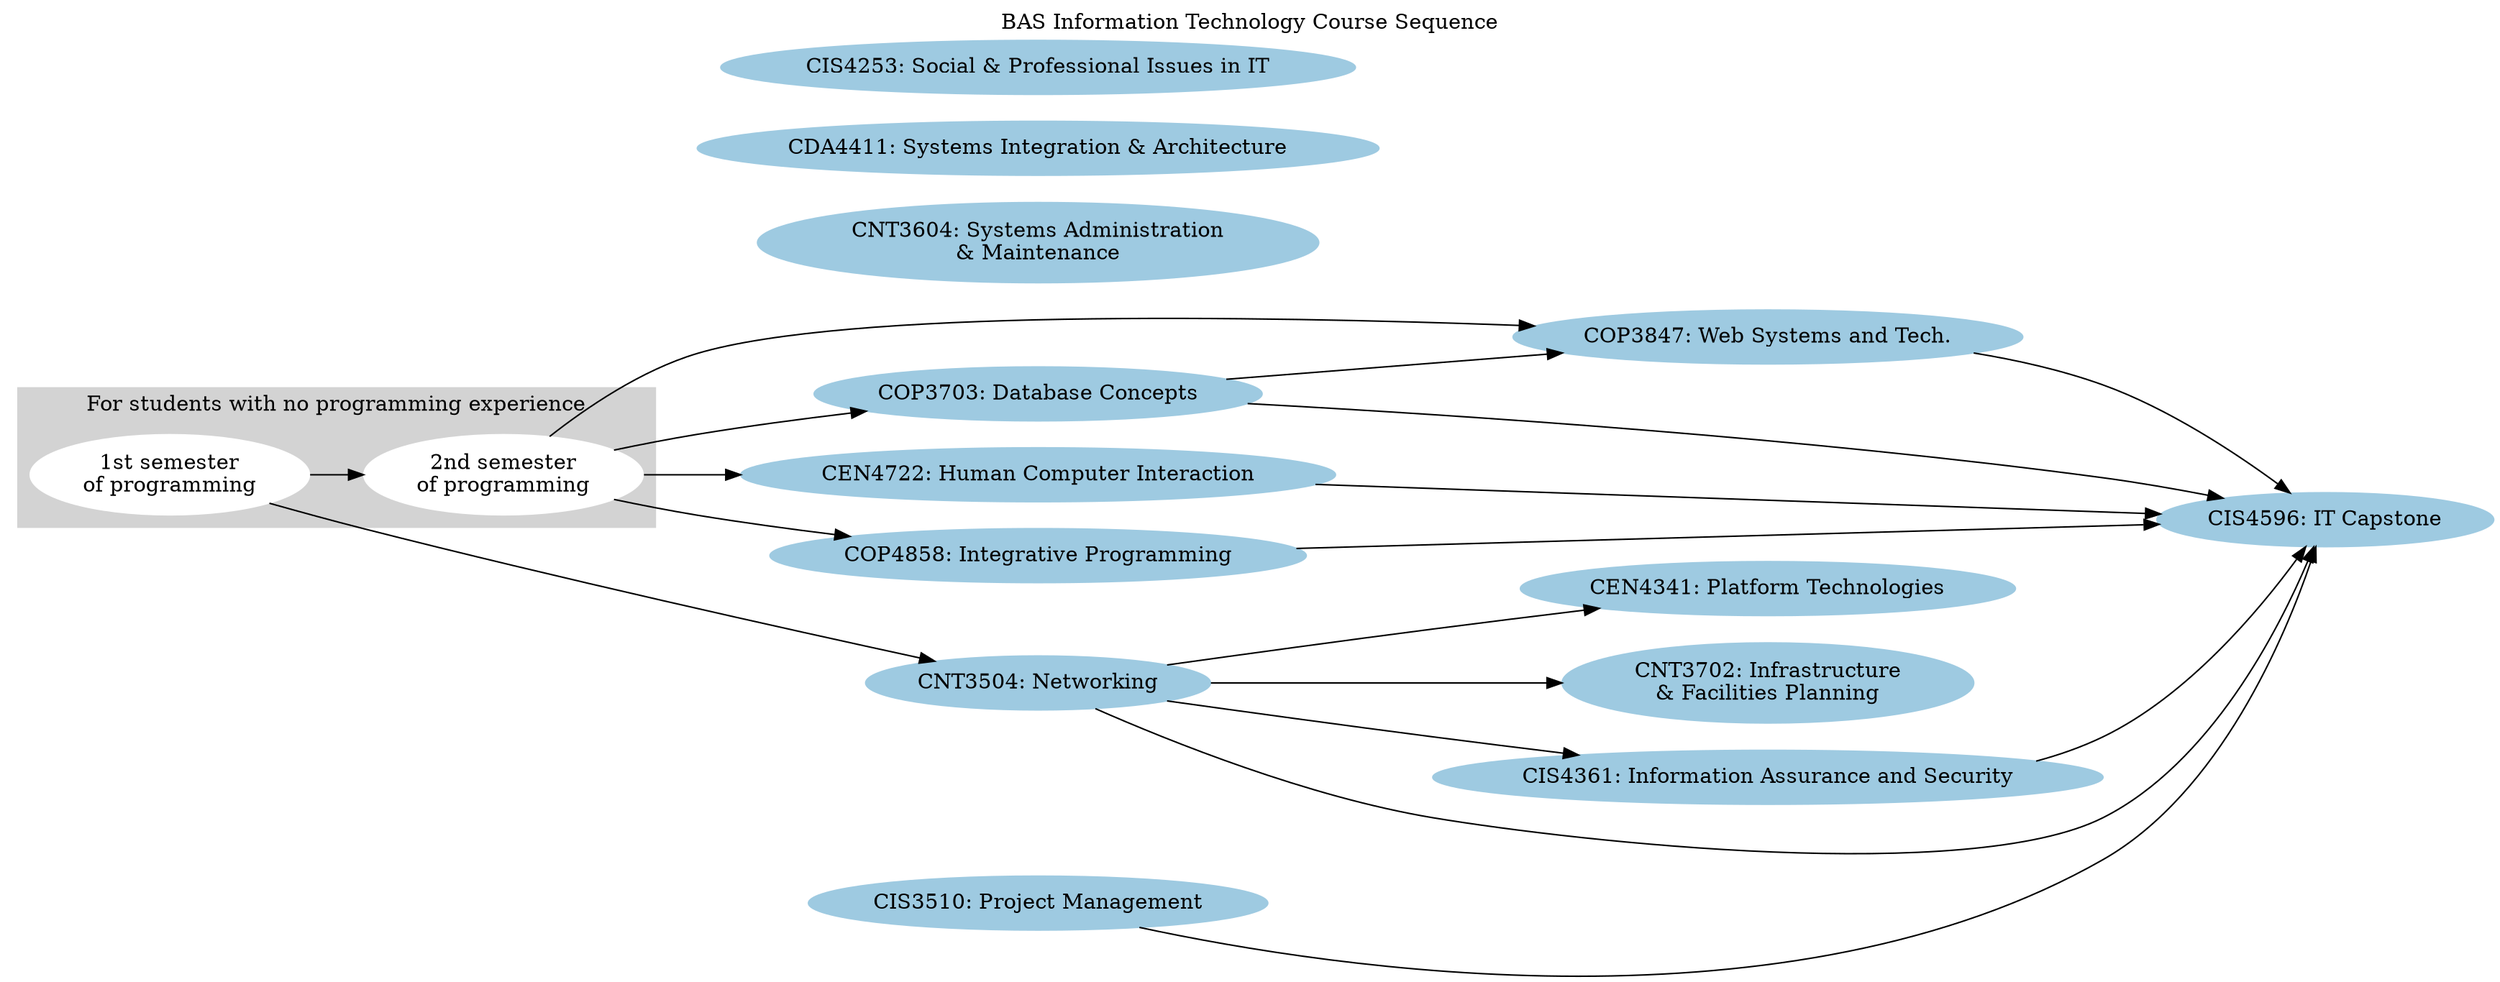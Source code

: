 digraph G {
    labelloc=t;
    label="BAS Information Technology Course Sequence";
    
    rankdir=LR;
    subgraph cluster0 {
        node [style=filled,color=white];
        style=filled;
        color=lightgrey;
        prog2[label="2nd semester\nof programming"];
        prog1[label="1st semester\nof programming"];
        prog1 -> prog2;
        label = "For students with no programming experience";
    }
    
    node[style=filled, colorscheme=blues3, color=2];
    
    cnt3504[label="CNT3504: Networking"];
    cen4341[label="CEN4341: Platform Technologies"];
    cnt3702[label="CNT3702: Infrastructure\n& Facilities Planning"];
    cop3847[label="COP3847: Web Systems and Tech."];
    cop3703[label="COP3703: Database Concepts"];
    cis3510[label="CIS3510: Project Management"];
    cnt3604[label="CNT3604: Systems Administration\n& Maintenance"];
    cis4361[label="CIS4361: Information Assurance and Security"];
    cen4722[label="CEN4722: Human Computer Interaction"];
    cop4858[label="COP4858: Integrative Programming"];
    cis4596[label="CIS4596: IT Capstone"];
    cda4411[label="CDA4411: Systems Integration & Architecture"];
    cis4253[label="CIS4253: Social & Professional Issues in IT"];
    
    { rank="same"; cis4253; cda4411; cnt3604; cnt3504; cis3510; cen4722; }
    
    prog1 -> cnt3504;
    prog2 -> cop4858;
    prog2 -> cop3847;
    prog2 -> cop3703;
    prog2 -> cen4722;
    
    cnt3504 -> cen4341;
    cnt3504 -> cnt3702;
    cnt3504->cis4361;
    cnt3504 -> cis4596;
    
    cop3703-> cop3847;
    cop3703->cis4596;
    
    cop3847->cis4596;
    cis3510->cis4596;
    cis4361->cis4596;
    cen4722->cis4596;
    cop4858->cis4596;
}
